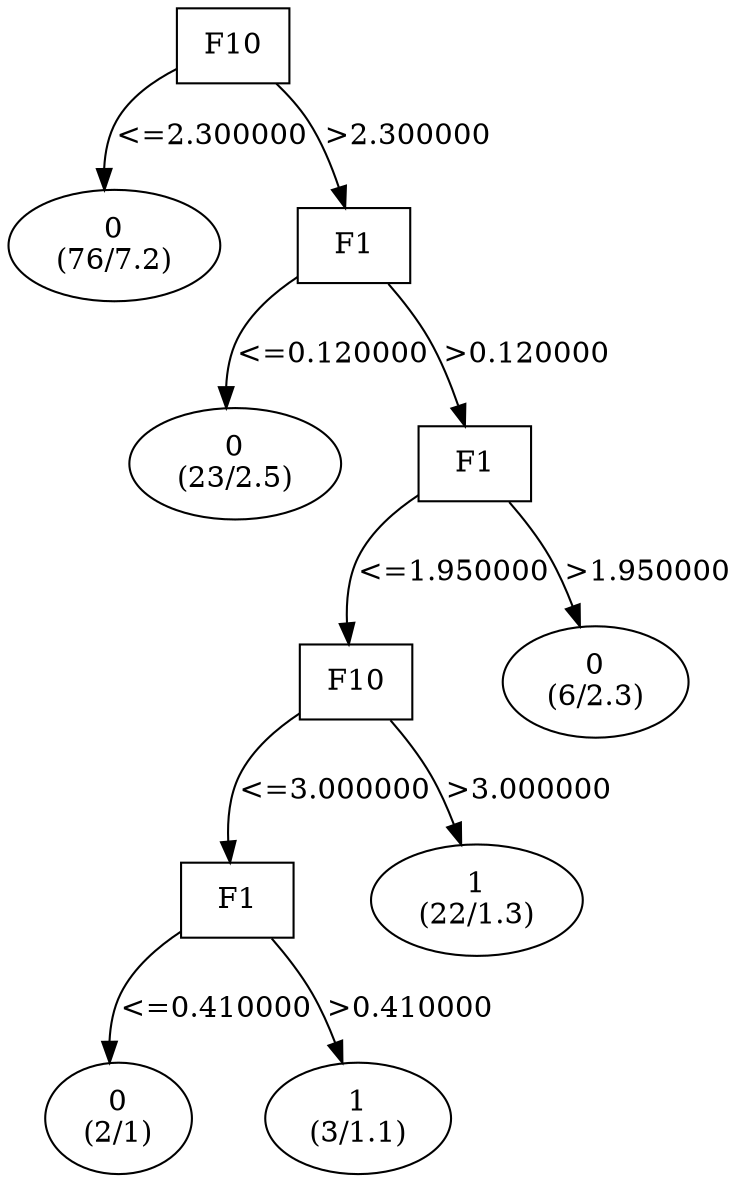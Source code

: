 digraph YaDT {
n0 [ shape=box, label="F10\n"]
n0 -> n1 [label="<=2.300000"]
n1 [ shape=ellipse, label="0\n(76/7.2)"]
n0 -> n2 [label=">2.300000"]
n2 [ shape=box, label="F1\n"]
n2 -> n3 [label="<=0.120000"]
n3 [ shape=ellipse, label="0\n(23/2.5)"]
n2 -> n4 [label=">0.120000"]
n4 [ shape=box, label="F1\n"]
n4 -> n5 [label="<=1.950000"]
n5 [ shape=box, label="F10\n"]
n5 -> n6 [label="<=3.000000"]
n6 [ shape=box, label="F1\n"]
n6 -> n7 [label="<=0.410000"]
n7 [ shape=ellipse, label="0\n(2/1)"]
n6 -> n8 [label=">0.410000"]
n8 [ shape=ellipse, label="1\n(3/1.1)"]
n5 -> n10 [label=">3.000000"]
n10 [ shape=ellipse, label="1\n(22/1.3)"]
n4 -> n12 [label=">1.950000"]
n12 [ shape=ellipse, label="0\n(6/2.3)"]
}
